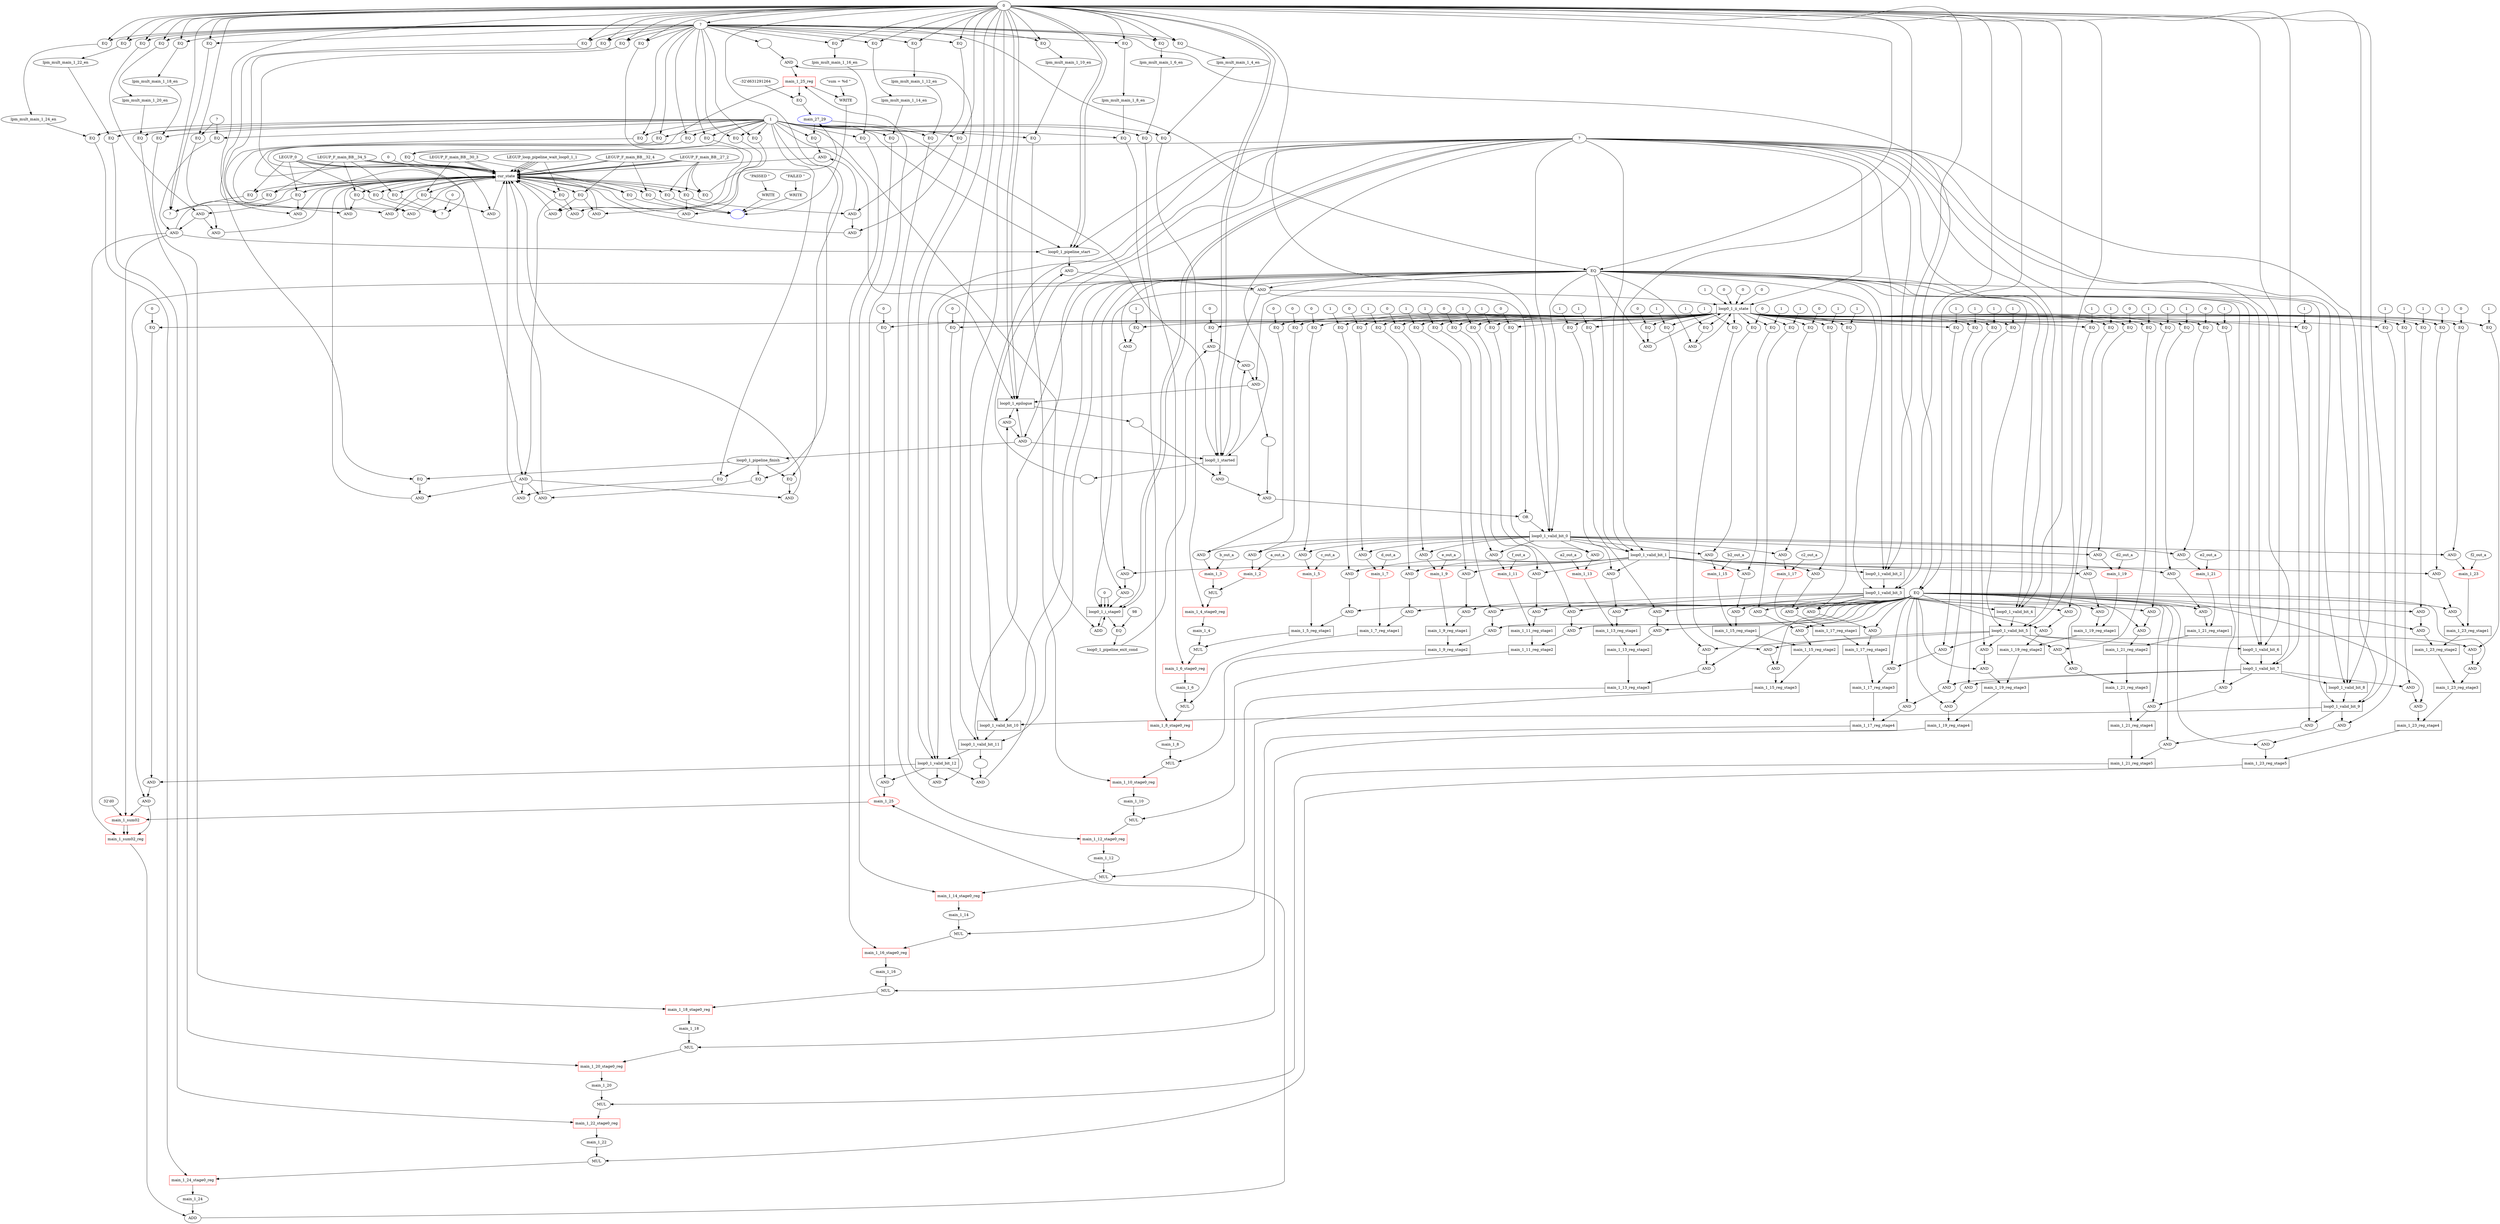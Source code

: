 //----------------------------------------------------------------------------//
// Generated by LegUp High-Level Synthesis Tool Version 4.0 (http://legup.org)
// Compiled: Mon Jun  4 15:32:40 2018
// University of Toronto
// For research and academic purposes only. Commercial use is prohibited.
// Please send bugs to: legup@eecg.toronto.edu
// Date: Wed Jan  2 16:43:16 2019
//----------------------------------------------------------------------------//

digraph {
Node0x3e6c9b0[label="?"];
Node0x3e6ce80[label="0"];
Node0x3e6ce80 -> Node0x3e6c9b0;
Node0x3e6d0a0[label="EQ"];
Node0x3e6d0a0 -> Node0x3e6c9b0;
Node0x3e6e4c0[label="EQ"];
Node0x3e6e4c0 -> Node0x3e6c9b0;
Node0x3eab120[label="EQ"];
Node0x3eab120 -> Node0x3e6c9b0;
Node0x3e6cc30[label="?"];
Node0x3eab410[label="0"];
Node0x3eab410 -> Node0x3e6cc30;
Node0x3e7de00[label="main_1_25_reg",shape=box,color=red];
Node0x3e7de00 -> Node0x3e6cc30;
Node0x3eab680[label="EQ"];
Node0x3eab680 -> Node0x3e6cc30;
Node0x3eab950[label="EQ"];
Node0x3eab950 -> Node0x3e6cc30;
Node0x3ef9030[label="",color=blue,color=blue,color=blue];
Node0x3ef9110[label="WRITE"];
Node0x3ef9110 -> Node0x3ef9030;
Node0x3ef95c0[label="WRITE"];
Node0x3ef95c0 -> Node0x3ef9030;
Node0x3ef99c0[label="WRITE"];
Node0x3ef99c0 -> Node0x3ef9030;
Node0x3ef9df0[label="EQ"];
Node0x3ef9df0 -> Node0x3ef9030;
Node0x3efa0d0[label="EQ"];
Node0x3efa0d0 -> Node0x3ef9030;
Node0x3efa3b0[label="EQ"];
Node0x3efa3b0 -> Node0x3ef9030;
Node0x3e6cb00[label="?"];
Node0x3e6cb00 -> Node0x3e6d0a0;
Node0x3e6ce80 -> Node0x3e6d0a0;
Node0x3e6e6d0[label="cur_state",shape=box];
Node0x3e6e6d0 -> Node0x3e6e4c0;
Node0x3e6e8d0[label="LEGUP_0"];
Node0x3e6e8d0 -> Node0x3e6e4c0;
Node0x3e6e6d0 -> Node0x3eab120;
Node0x3e6f590[label="LEGUP_F_main_BB__34_5"];
Node0x3e6f590 -> Node0x3eab120;
Node0x3e7e020[label="main_1_25",color=red];
Node0x3e7e020 -> Node0x3e7de00;
Node0x3ea70e0[label="AND"];
Node0x3ea70e0 -> Node0x3e7de00;
Node0x3e6e6d0 -> Node0x3eab680;
Node0x3e6e8d0 -> Node0x3eab680;
Node0x3e6e6d0 -> Node0x3eab950;
Node0x3e6f590 -> Node0x3eab950;
Node0x3ef9330[label="\"sum = %d \""];
Node0x3ef9330 -> Node0x3ef9110;
Node0x3e7de00 -> Node0x3ef9110;
Node0x3ef97c0[label="\"PASSED \""];
Node0x3ef97c0 -> Node0x3ef95c0;
Node0x3ef9bf0[label="\"FAILED \""];
Node0x3ef9bf0 -> Node0x3ef99c0;
Node0x3e6e6d0 -> Node0x3ef9df0;
Node0x3e6eda0[label="LEGUP_F_main_BB__27_2"];
Node0x3e6eda0 -> Node0x3ef9df0;
Node0x3e6e6d0 -> Node0x3efa0d0;
Node0x3e6eec0[label="LEGUP_F_main_BB__30_3"];
Node0x3e6eec0 -> Node0x3efa0d0;
Node0x3e6e6d0 -> Node0x3efa3b0;
Node0x3e6f340[label="LEGUP_F_main_BB__32_4"];
Node0x3e6f340 -> Node0x3efa3b0;
Node0x3e6ce80 -> Node0x3e6cb00;
Node0x3e6e8d0 -> Node0x3e6e6d0;
Node0x3e6eaf0[label="LEGUP_loop_pipeline_wait_loop0_1_1"];
Node0x3e6eaf0 -> Node0x3e6e6d0;
Node0x3e6e8d0 -> Node0x3e6e6d0;
Node0x3e6eaf0 -> Node0x3e6e6d0;
Node0x3e6eda0 -> Node0x3e6e6d0;
Node0x3e6eaf0 -> Node0x3e6e6d0;
Node0x3e6eda0 -> Node0x3e6e6d0;
Node0x3e6eaf0 -> Node0x3e6e6d0;
Node0x3e6eda0 -> Node0x3e6e6d0;
Node0x3e6eec0 -> Node0x3e6e6d0;
Node0x3e6f340 -> Node0x3e6e6d0;
Node0x3e6eec0 -> Node0x3e6e6d0;
Node0x3e6f590 -> Node0x3e6e6d0;
Node0x3e6f340 -> Node0x3e6e6d0;
Node0x3e6f590 -> Node0x3e6e6d0;
Node0x3e6f590 -> Node0x3e6e6d0;
Node0x3e6e8d0 -> Node0x3e6e6d0;
Node0x3e6f100[label="0"];
Node0x3e6f100 -> Node0x3e6e6d0;
Node0x3e6fb60[label="AND"];
Node0x3e6fb60 -> Node0x3e6e6d0;
Node0x3e704d0[label="AND"];
Node0x3e704d0 -> Node0x3e6e6d0;
Node0x3e70f60[label="AND"];
Node0x3e70f60 -> Node0x3e6e6d0;
Node0x3e71490[label="AND"];
Node0x3e71490 -> Node0x3e6e6d0;
Node0x3e71c30[label="AND"];
Node0x3e71c30 -> Node0x3e6e6d0;
Node0x3e7b960[label="AND"];
Node0x3e7b960 -> Node0x3e6e6d0;
Node0x3e7be90[label="AND"];
Node0x3e7be90 -> Node0x3e6e6d0;
Node0x3e7c3c0[label="AND"];
Node0x3e7c3c0 -> Node0x3e6e6d0;
Node0x3e7c8f0[label="AND"];
Node0x3e7c8f0 -> Node0x3e6e6d0;
Node0x3e7d090[label="AND"];
Node0x3e7d090 -> Node0x3e6e6d0;
Node0x3ea8160[label="AND"];
Node0x3ea8160 -> Node0x3e6e6d0;
Node0x3ea8690[label="AND"];
Node0x3ea8690 -> Node0x3e6e6d0;
Node0x3ea8e30[label="AND"];
Node0x3ea8e30 -> Node0x3e6e6d0;
Node0x3ea9360[label="AND"];
Node0x3ea9360 -> Node0x3e6e6d0;
Node0x3ea9b00[label="AND"];
Node0x3ea9b00 -> Node0x3e6e6d0;
Node0x3eaa140[label="AND"];
Node0x3eaa140 -> Node0x3e6e6d0;
Node0x3eaa8e0[label="AND"];
Node0x3eaa8e0 -> Node0x3e6e6d0;
Node0x3eaae10[label="EQ"];
Node0x3eaae10 -> Node0x3e6e6d0;
Node0x3e7e240[label="ADD"];
Node0x3e7e240 -> Node0x3e7e020;
Node0x3ea69e0[label="AND"];
Node0x3ea69e0 -> Node0x3e7e020;
Node0x3ea72e0[label=""];
Node0x3ea72e0 -> Node0x3ea70e0;
Node0x3ea7550[label="AND"];
Node0x3ea7550 -> Node0x3ea70e0;
Node0x3e6fd60[label="EQ"];
Node0x3e6fd60 -> Node0x3e6fb60;
Node0x3e70060[label="EQ"];
Node0x3e70060 -> Node0x3e6fb60;
Node0x3e706b0[label="AND"];
Node0x3e706b0 -> Node0x3e704d0;
Node0x3e70c20[label="EQ"];
Node0x3e70c20 -> Node0x3e704d0;
Node0x3e706b0 -> Node0x3e70f60;
Node0x3e711b0[label="EQ"];
Node0x3e711b0 -> Node0x3e70f60;
Node0x3e71670[label="EQ"];
Node0x3e71670 -> Node0x3e71490;
Node0x3e71970[label="EQ"];
Node0x3e71970 -> Node0x3e71490;
Node0x3e71e10[label="AND"];
Node0x3e71e10 -> Node0x3e71c30;
Node0x3e72380[label="EQ"];
Node0x3e72380 -> Node0x3e71c30;
Node0x3e71e10 -> Node0x3e7b960;
Node0x3e7bbb0[label="EQ"];
Node0x3e7bbb0 -> Node0x3e7b960;
Node0x3e71e10 -> Node0x3e7be90;
Node0x3e7c0e0[label="EQ"];
Node0x3e7c0e0 -> Node0x3e7be90;
Node0x3e71e10 -> Node0x3e7c3c0;
Node0x3e7c610[label="EQ"];
Node0x3e7c610 -> Node0x3e7c3c0;
Node0x3e7cad0[label="EQ"];
Node0x3e7cad0 -> Node0x3e7c8f0;
Node0x3e7cdd0[label="EQ"];
Node0x3e7cdd0 -> Node0x3e7c8f0;
Node0x3e7d270[label="AND"];
Node0x3e7d270 -> Node0x3e7d090;
Node0x3e7d7e0[label="EQ"];
Node0x3e7d7e0 -> Node0x3e7d090;
Node0x3e7d270 -> Node0x3ea8160;
Node0x3ea83b0[label="EQ"];
Node0x3ea83b0 -> Node0x3ea8160;
Node0x3ea8870[label="EQ"];
Node0x3ea8870 -> Node0x3ea8690;
Node0x3ea8b70[label="EQ"];
Node0x3ea8b70 -> Node0x3ea8690;
Node0x3ea8870 -> Node0x3ea8e30;
Node0x3ea9080[label="EQ"];
Node0x3ea9080 -> Node0x3ea8e30;
Node0x3ea9540[label="EQ"];
Node0x3ea9540 -> Node0x3ea9360;
Node0x3ea9840[label="EQ"];
Node0x3ea9840 -> Node0x3ea9360;
Node0x3ea9540 -> Node0x3ea9b00;
Node0x3ea9e60[label="EQ"];
Node0x3ea9e60 -> Node0x3ea9b00;
Node0x3eaa320[label="EQ"];
Node0x3eaa320 -> Node0x3eaa140;
Node0x3eaa620[label="EQ"];
Node0x3eaa620 -> Node0x3eaa140;
Node0x3eaa320 -> Node0x3eaa8e0;
Node0x3eaab30[label="EQ"];
Node0x3eaab30 -> Node0x3eaa8e0;
Node0x3e6c730[label="?"];
Node0x3e6c730 -> Node0x3eaae10;
Node0x3e702b0[label="1"];
Node0x3e702b0 -> Node0x3eaae10;
Node0x3e7e460[label="main_1_24"];
Node0x3e7e460 -> Node0x3e7e240;
Node0x3ea58c0[label="main_1_sum02_reg",shape=box,color=red,color=red];
Node0x3ea58c0 -> Node0x3e7e240;
Node0x3ea6c00[label="EQ"];
Node0x3ea6c00 -> Node0x3ea69e0;
Node0x3e7b580[label="loop0_1_valid_bit_12",shape=box];
Node0x3e7b580 -> Node0x3ea69e0;
Node0x3e6cb00 -> Node0x3ea72e0;
Node0x3ea7770[label="EQ"];
Node0x3ea7770 -> Node0x3ea7550;
Node0x3e7b580 -> Node0x3ea7550;
Node0x3e6e6d0 -> Node0x3e6fd60;
Node0x3e6e8d0 -> Node0x3e6fd60;
Node0x3e6cb00 -> Node0x3e70060;
Node0x3e702b0 -> Node0x3e70060;
Node0x3e6fd60 -> Node0x3e706b0;
Node0x3e70940[label="EQ"];
Node0x3e70940 -> Node0x3e706b0;
Node0x3e6c860[label="?"];
Node0x3e6c860 -> Node0x3e70c20;
Node0x3e702b0 -> Node0x3e70c20;
Node0x3e6c860 -> Node0x3e711b0;
Node0x3e6ce80 -> Node0x3e711b0;
Node0x3e6e6d0 -> Node0x3e71670;
Node0x3e6eaf0 -> Node0x3e71670;
Node0x3e6cb00 -> Node0x3e71970;
Node0x3e702b0 -> Node0x3e71970;
Node0x3e71670 -> Node0x3e71e10;
Node0x3e720a0[label="EQ"];
Node0x3e720a0 -> Node0x3e71e10;
Node0x3e72580[label="loop0_1_pipeline_finish"];
Node0x3e72580 -> Node0x3e72380;
Node0x3e702b0 -> Node0x3e72380;
Node0x3e72580 -> Node0x3e7bbb0;
Node0x3e6ce80 -> Node0x3e7bbb0;
Node0x3e72580 -> Node0x3e7c0e0;
Node0x3e702b0 -> Node0x3e7c0e0;
Node0x3e72580 -> Node0x3e7c610;
Node0x3e6ce80 -> Node0x3e7c610;
Node0x3e6e6d0 -> Node0x3e7cad0;
Node0x3e6eda0 -> Node0x3e7cad0;
Node0x3e6cb00 -> Node0x3e7cdd0;
Node0x3e702b0 -> Node0x3e7cdd0;
Node0x3e7cad0 -> Node0x3e7d270;
Node0x3e7d500[label="EQ"];
Node0x3e7d500 -> Node0x3e7d270;
Node0x3e7d9e0[label="main_27_29",color=blue];
Node0x3e7d9e0 -> Node0x3e7d7e0;
Node0x3e702b0 -> Node0x3e7d7e0;
Node0x3e7d9e0 -> Node0x3ea83b0;
Node0x3e6ce80 -> Node0x3ea83b0;
Node0x3e6e6d0 -> Node0x3ea8870;
Node0x3e6eec0 -> Node0x3ea8870;
Node0x3e6cb00 -> Node0x3ea8b70;
Node0x3e702b0 -> Node0x3ea8b70;
Node0x3e6cb00 -> Node0x3ea9080;
Node0x3e6ce80 -> Node0x3ea9080;
Node0x3e6e6d0 -> Node0x3ea9540;
Node0x3e6f340 -> Node0x3ea9540;
Node0x3e6cb00 -> Node0x3ea9840;
Node0x3e702b0 -> Node0x3ea9840;
Node0x3e6cb00 -> Node0x3ea9e60;
Node0x3e6ce80 -> Node0x3ea9e60;
Node0x3e6e6d0 -> Node0x3eaa320;
Node0x3e6f590 -> Node0x3eaa320;
Node0x3e6cb00 -> Node0x3eaa620;
Node0x3e702b0 -> Node0x3eaa620;
Node0x3e6cb00 -> Node0x3eaab30;
Node0x3e6ce80 -> Node0x3eaab30;
Node0x3e7e680[label="main_1_24_stage0_reg",shape=box,color=red];
Node0x3e7e680 -> Node0x3e7e460;
Node0x3ea5ac0[label="main_1_sum02",color=red,color=red];
Node0x3ea5ac0 -> Node0x3ea58c0;
Node0x3ea5ac0 -> Node0x3ea58c0;
Node0x3ea5f50[label="AND"];
Node0x3ea5f50 -> Node0x3ea58c0;
Node0x3e704d0 -> Node0x3ea58c0;
Node0x3e74a20[label="loop0_1_ii_state",shape=box];
Node0x3e74a20 -> Node0x3ea6c00;
Node0x3ea6e70[label="0"];
Node0x3ea6e70 -> Node0x3ea6c00;
Node0x3e795d0[label="loop0_1_valid_bit_11",shape=box];
Node0x3e795d0 -> Node0x3e7b580;
Node0x3e6ce80 -> Node0x3e7b580;
Node0x3e729a0[label="EQ"];
Node0x3e729a0 -> Node0x3e7b580;
Node0x3e6c730 -> Node0x3e7b580;
Node0x3e74a20 -> Node0x3ea7770;
Node0x3ea79e0[label="0"];
Node0x3ea79e0 -> Node0x3ea7770;
Node0x3e6cb00 -> Node0x3e70940;
Node0x3e6ce80 -> Node0x3e70940;
Node0x3e6cb00 -> Node0x3e720a0;
Node0x3e6ce80 -> Node0x3e720a0;
Node0x3e72780[label="AND"];
Node0x3e72780 -> Node0x3e72580;
Node0x3e6cb00 -> Node0x3e7d500;
Node0x3e6ce80 -> Node0x3e7d500;
Node0x3e7dbe0[label="EQ"];
Node0x3e7dbe0 -> Node0x3e7d9e0;
Node0x3ea7e50[label="EQ"];
Node0x3ea7e50 -> Node0x3e7d9e0;
Node0x3e7e8a0[label="MUL"];
Node0x3e7e8a0 -> Node0x3e7e680;
Node0x3ea5170[label="EQ"];
Node0x3ea5170 -> Node0x3e7e680;
Node0x3e7e020 -> Node0x3ea5ac0;
Node0x3ea5d30[label="32'd0"];
Node0x3ea5d30 -> Node0x3ea5ac0;
Node0x3ea5f50 -> Node0x3ea5ac0;
Node0x3e704d0 -> Node0x3ea5ac0;
Node0x3e729a0 -> Node0x3ea5f50;
Node0x3ea61b0[label="AND"];
Node0x3ea61b0 -> Node0x3ea5f50;
Node0x3e74c40[label="0"];
Node0x3e74c40 -> Node0x3e74a20;
Node0x3e74e60[label="0"];
Node0x3e74e60 -> Node0x3e74a20;
Node0x3e75080[label="1"];
Node0x3e75080 -> Node0x3e74a20;
Node0x3e75290[label="0"];
Node0x3e75290 -> Node0x3e74a20;
Node0x3e6c730 -> Node0x3e74a20;
Node0x3e73ab0[label="AND"];
Node0x3e73ab0 -> Node0x3e74a20;
Node0x3e75530[label="AND"];
Node0x3e75530 -> Node0x3e74a20;
Node0x3e75c30[label="AND"];
Node0x3e75c30 -> Node0x3e74a20;
Node0x3e797f0[label="loop0_1_valid_bit_10",shape=box];
Node0x3e797f0 -> Node0x3e795d0;
Node0x3e6ce80 -> Node0x3e795d0;
Node0x3e729a0 -> Node0x3e795d0;
Node0x3e6c730 -> Node0x3e795d0;
Node0x3e6cb00 -> Node0x3e729a0;
Node0x3e6ce80 -> Node0x3e729a0;
Node0x3e729a0 -> Node0x3e72780;
Node0x3e72ca0[label="AND"];
Node0x3e72ca0 -> Node0x3e72780;
Node0x3e7de00 -> Node0x3e7dbe0;
Node0x3ea7c50[label="-32'd631291264"];
Node0x3ea7c50 -> Node0x3e7dbe0;
Node0x3e6e6d0 -> Node0x3ea7e50;
Node0x3e6eda0 -> Node0x3ea7e50;
Node0x3e7eac0[label="main_1_22"];
Node0x3e7eac0 -> Node0x3e7e8a0;
Node0x3ea0d40[label="main_1_23_reg_stage5",shape=box];
Node0x3ea0d40 -> Node0x3e7e8a0;
Node0x3ea5370[label="lpm_mult_main_1_24_en"];
Node0x3ea5370 -> Node0x3ea5170;
Node0x3e702b0 -> Node0x3ea5170;
Node0x3ea63d0[label="EQ"];
Node0x3ea63d0 -> Node0x3ea61b0;
Node0x3e7b580 -> Node0x3ea61b0;
Node0x3e729a0 -> Node0x3e73ab0;
Node0x3e73d40[label="AND"];
Node0x3e73d40 -> Node0x3e73ab0;
Node0x3e729a0 -> Node0x3e75530;
Node0x3e757a0[label="EQ"];
Node0x3e757a0 -> Node0x3e75530;
Node0x3e729a0 -> Node0x3e75c30;
Node0x3e75e80[label="EQ"];
Node0x3e75e80 -> Node0x3e75c30;
Node0x3e79a10[label="loop0_1_valid_bit_9",shape=box];
Node0x3e79a10 -> Node0x3e797f0;
Node0x3e6ce80 -> Node0x3e797f0;
Node0x3e729a0 -> Node0x3e797f0;
Node0x3e6c730 -> Node0x3e797f0;
Node0x3e72ea0[label="loop0_1_epilogue",shape=box];
Node0x3e72ea0 -> Node0x3e72ca0;
Node0x3e791b0[label="AND"];
Node0x3e791b0 -> Node0x3e72ca0;
Node0x3e7ece0[label="main_1_22_stage0_reg",shape=box,color=red];
Node0x3e7ece0 -> Node0x3e7eac0;
Node0x3ea0f40[label="main_1_23_reg_stage4",shape=box];
Node0x3ea0f40 -> Node0x3ea0d40;
Node0x3ea4820[label="AND"];
Node0x3ea4820 -> Node0x3ea0d40;
Node0x3ea5570[label="EQ"];
Node0x3ea5570 -> Node0x3ea5370;
Node0x3e74a20 -> Node0x3ea63d0;
Node0x3ea6640[label="0"];
Node0x3ea6640 -> Node0x3ea63d0;
Node0x3e73f60[label="loop0_1_pipeline_start"];
Node0x3e73f60 -> Node0x3e73d40;
Node0x3e74340[label=""];
Node0x3e74340 -> Node0x3e73d40;
Node0x3e74a20 -> Node0x3e757a0;
Node0x3e75a10[label="0"];
Node0x3e75a10 -> Node0x3e757a0;
Node0x3e74a20 -> Node0x3e75e80;
Node0x3e760f0[label="1"];
Node0x3e760f0 -> Node0x3e75e80;
Node0x3e79c30[label="loop0_1_valid_bit_8",shape=box];
Node0x3e79c30 -> Node0x3e79a10;
Node0x3e6ce80 -> Node0x3e79a10;
Node0x3e729a0 -> Node0x3e79a10;
Node0x3e6c730 -> Node0x3e79a10;
Node0x3e6ce80 -> Node0x3e72ea0;
Node0x3e702b0 -> Node0x3e72ea0;
Node0x3e6ce80 -> Node0x3e72ea0;
Node0x3e6c730 -> Node0x3e72ea0;
Node0x3e73290[label="AND"];
Node0x3e73290 -> Node0x3e72ea0;
Node0x3e72780 -> Node0x3e72ea0;
Node0x3e793d0[label=""];
Node0x3e793d0 -> Node0x3e791b0;
Node0x3e7b580 -> Node0x3e791b0;
Node0x3e7ef00[label="MUL"];
Node0x3e7ef00 -> Node0x3e7ece0;
Node0x3ea05f0[label="EQ"];
Node0x3ea05f0 -> Node0x3e7ece0;
Node0x3ea1140[label="main_1_23_reg_stage3",shape=box];
Node0x3ea1140 -> Node0x3ea0f40;
Node0x3ea3ed0[label="AND"];
Node0x3ea3ed0 -> Node0x3ea0f40;
Node0x3e85730[label="EQ"];
Node0x3e85730 -> Node0x3ea4820;
Node0x3ea4a70[label="AND"];
Node0x3ea4a70 -> Node0x3ea4820;
Node0x3e6cb00 -> Node0x3ea5570;
Node0x3e6ce80 -> Node0x3ea5570;
Node0x3e6ce80 -> Node0x3e73f60;
Node0x3e6ce80 -> Node0x3e73f60;
Node0x3e702b0 -> Node0x3e73f60;
Node0x3e6c730 -> Node0x3e73f60;
Node0x3e704d0 -> Node0x3e73f60;
Node0x3e73740[label="loop0_1_started",shape=box];
Node0x3e73740 -> Node0x3e74340;
Node0x3e79e50[label="loop0_1_valid_bit_7",shape=box];
Node0x3e79e50 -> Node0x3e79c30;
Node0x3e6ce80 -> Node0x3e79c30;
Node0x3e729a0 -> Node0x3e79c30;
Node0x3e6c730 -> Node0x3e79c30;
Node0x3e729a0 -> Node0x3e73290;
Node0x3e73520[label="AND"];
Node0x3e73520 -> Node0x3e73290;
Node0x3e795d0 -> Node0x3e793d0;
Node0x3e7f120[label="main_1_20"];
Node0x3e7f120 -> Node0x3e7ef00;
Node0x3e9c1c0[label="main_1_21_reg_stage5",shape=box];
Node0x3e9c1c0 -> Node0x3e7ef00;
Node0x3ea07f0[label="lpm_mult_main_1_22_en"];
Node0x3ea07f0 -> Node0x3ea05f0;
Node0x3e702b0 -> Node0x3ea05f0;
Node0x3ea1360[label="main_1_23_reg_stage2",shape=box];
Node0x3ea1360 -> Node0x3ea1140;
Node0x3ea3580[label="AND"];
Node0x3ea3580 -> Node0x3ea1140;
Node0x3e85730 -> Node0x3ea3ed0;
Node0x3ea4120[label="AND"];
Node0x3ea4120 -> Node0x3ea3ed0;
Node0x3e6cb00 -> Node0x3e85730;
Node0x3e6ce80 -> Node0x3e85730;
Node0x3ea4c90[label="EQ"];
Node0x3ea4c90 -> Node0x3ea4a70;
Node0x3e79a10 -> Node0x3ea4a70;
Node0x3e6ce80 -> Node0x3e73740;
Node0x3e702b0 -> Node0x3e73740;
Node0x3e6ce80 -> Node0x3e73740;
Node0x3e6c730 -> Node0x3e73740;
Node0x3e73ab0 -> Node0x3e73740;
Node0x3e72780 -> Node0x3e73740;
Node0x3e7a070[label="loop0_1_valid_bit_6",shape=box];
Node0x3e7a070 -> Node0x3e79e50;
Node0x3e6ce80 -> Node0x3e79e50;
Node0x3e729a0 -> Node0x3e79e50;
Node0x3e6c730 -> Node0x3e79e50;
Node0x3e73740 -> Node0x3e73520;
Node0x3e74600[label="AND"];
Node0x3e74600 -> Node0x3e73520;
Node0x3e7f340[label="main_1_20_stage0_reg",shape=box,color=red];
Node0x3e7f340 -> Node0x3e7f120;
Node0x3e9c3c0[label="main_1_21_reg_stage4",shape=box];
Node0x3e9c3c0 -> Node0x3e9c1c0;
Node0x3e9fca0[label="AND"];
Node0x3e9fca0 -> Node0x3e9c1c0;
Node0x3ea09f0[label="EQ"];
Node0x3ea09f0 -> Node0x3ea07f0;
Node0x3ea1580[label="main_1_23_reg_stage1",shape=box];
Node0x3ea1580 -> Node0x3ea1360;
Node0x3ea2c30[label="AND"];
Node0x3ea2c30 -> Node0x3ea1360;
Node0x3e85730 -> Node0x3ea3580;
Node0x3ea37d0[label="AND"];
Node0x3ea37d0 -> Node0x3ea3580;
Node0x3ea4340[label="EQ"];
Node0x3ea4340 -> Node0x3ea4120;
Node0x3e79e50 -> Node0x3ea4120;
Node0x3e74a20 -> Node0x3ea4c90;
Node0x3ea4f00[label="1"];
Node0x3ea4f00 -> Node0x3ea4c90;
Node0x3e7a290[label="loop0_1_valid_bit_5",shape=box];
Node0x3e7a290 -> Node0x3e7a070;
Node0x3e6ce80 -> Node0x3e7a070;
Node0x3e729a0 -> Node0x3e7a070;
Node0x3e6c730 -> Node0x3e7a070;
Node0x3e74820[label="EQ"];
Node0x3e74820 -> Node0x3e74600;
Node0x3e76510[label="loop0_1_pipeline_exit_cond"];
Node0x3e76510 -> Node0x3e74600;
Node0x3e7f560[label="MUL"];
Node0x3e7f560 -> Node0x3e7f340;
Node0x3e9ba70[label="EQ"];
Node0x3e9ba70 -> Node0x3e7f340;
Node0x3e9c5c0[label="main_1_21_reg_stage3",shape=box];
Node0x3e9c5c0 -> Node0x3e9c3c0;
Node0x3e9f350[label="AND"];
Node0x3e9f350 -> Node0x3e9c3c0;
Node0x3e85730 -> Node0x3e9fca0;
Node0x3e9fef0[label="AND"];
Node0x3e9fef0 -> Node0x3e9fca0;
Node0x3e6cb00 -> Node0x3ea09f0;
Node0x3e6ce80 -> Node0x3ea09f0;
Node0x3ea17a0[label="main_1_23",color=red];
Node0x3ea17a0 -> Node0x3ea1580;
Node0x3ea22e0[label="AND"];
Node0x3ea22e0 -> Node0x3ea1580;
Node0x3e85730 -> Node0x3ea2c30;
Node0x3ea2e80[label="AND"];
Node0x3ea2e80 -> Node0x3ea2c30;
Node0x3ea39f0[label="EQ"];
Node0x3ea39f0 -> Node0x3ea37d0;
Node0x3e7a290 -> Node0x3ea37d0;
Node0x3e74a20 -> Node0x3ea4340;
Node0x3ea45b0[label="1"];
Node0x3ea45b0 -> Node0x3ea4340;
Node0x3e7a4b0[label="loop0_1_valid_bit_4",shape=box];
Node0x3e7a4b0 -> Node0x3e7a290;
Node0x3e6ce80 -> Node0x3e7a290;
Node0x3e729a0 -> Node0x3e7a290;
Node0x3e6c730 -> Node0x3e7a290;
Node0x3e74a20 -> Node0x3e74820;
Node0x3e76310[label="0"];
Node0x3e76310 -> Node0x3e74820;
Node0x3e76710[label="EQ"];
Node0x3e76710 -> Node0x3e76510;
Node0x3e7f780[label="main_1_18"];
Node0x3e7f780 -> Node0x3e7f560;
Node0x3e981b0[label="main_1_19_reg_stage4",shape=box];
Node0x3e981b0 -> Node0x3e7f560;
Node0x3e9bc70[label="lpm_mult_main_1_20_en"];
Node0x3e9bc70 -> Node0x3e9ba70;
Node0x3e702b0 -> Node0x3e9ba70;
Node0x3e9c7e0[label="main_1_21_reg_stage2",shape=box];
Node0x3e9c7e0 -> Node0x3e9c5c0;
Node0x3e9ea00[label="AND"];
Node0x3e9ea00 -> Node0x3e9c5c0;
Node0x3e85730 -> Node0x3e9f350;
Node0x3e9f5a0[label="AND"];
Node0x3e9f5a0 -> Node0x3e9f350;
Node0x3ea0110[label="EQ"];
Node0x3ea0110 -> Node0x3e9fef0;
Node0x3e79a10 -> Node0x3e9fef0;
Node0x3ea19c0[label="f2_out_a"];
Node0x3ea19c0 -> Node0x3ea17a0;
Node0x3ea1be0[label="AND"];
Node0x3ea1be0 -> Node0x3ea17a0;
Node0x3e85730 -> Node0x3ea22e0;
Node0x3ea2530[label="AND"];
Node0x3ea2530 -> Node0x3ea22e0;
Node0x3ea30a0[label="EQ"];
Node0x3ea30a0 -> Node0x3ea2e80;
Node0x3e7a6d0[label="loop0_1_valid_bit_3",shape=box];
Node0x3e7a6d0 -> Node0x3ea2e80;
Node0x3e74a20 -> Node0x3ea39f0;
Node0x3ea3c60[label="1"];
Node0x3ea3c60 -> Node0x3ea39f0;
Node0x3e7a6d0 -> Node0x3e7a4b0;
Node0x3e6ce80 -> Node0x3e7a4b0;
Node0x3e729a0 -> Node0x3e7a4b0;
Node0x3e6c730 -> Node0x3e7a4b0;
Node0x3e76910[label="loop0_1_i_stage0",shape=box];
Node0x3e76910 -> Node0x3e76710;
Node0x3e78f60[label="98"];
Node0x3e78f60 -> Node0x3e76710;
Node0x3e7f9a0[label="main_1_18_stage0_reg",shape=box,color=red];
Node0x3e7f9a0 -> Node0x3e7f780;
Node0x3e983b0[label="main_1_19_reg_stage3",shape=box];
Node0x3e983b0 -> Node0x3e981b0;
Node0x3e9b120[label="AND"];
Node0x3e9b120 -> Node0x3e981b0;
Node0x3e9be70[label="EQ"];
Node0x3e9be70 -> Node0x3e9bc70;
Node0x3e9ca00[label="main_1_21_reg_stage1",shape=box];
Node0x3e9ca00 -> Node0x3e9c7e0;
Node0x3e9e0b0[label="AND"];
Node0x3e9e0b0 -> Node0x3e9c7e0;
Node0x3e85730 -> Node0x3e9ea00;
Node0x3e9ec50[label="AND"];
Node0x3e9ec50 -> Node0x3e9ea00;
Node0x3e9f7c0[label="EQ"];
Node0x3e9f7c0 -> Node0x3e9f5a0;
Node0x3e79e50 -> Node0x3e9f5a0;
Node0x3e74a20 -> Node0x3ea0110;
Node0x3ea0380[label="1"];
Node0x3ea0380 -> Node0x3ea0110;
Node0x3ea1e00[label="EQ"];
Node0x3ea1e00 -> Node0x3ea1be0;
Node0x3e77f10[label="loop0_1_valid_bit_0",shape=box];
Node0x3e77f10 -> Node0x3ea1be0;
Node0x3ea2750[label="EQ"];
Node0x3ea2750 -> Node0x3ea2530;
Node0x3e77d10[label="loop0_1_valid_bit_1",shape=box];
Node0x3e77d10 -> Node0x3ea2530;
Node0x3e74a20 -> Node0x3ea30a0;
Node0x3ea3310[label="1"];
Node0x3ea3310 -> Node0x3ea30a0;
Node0x3e7a8f0[label="loop0_1_valid_bit_2",shape=box];
Node0x3e7a8f0 -> Node0x3e7a6d0;
Node0x3e6ce80 -> Node0x3e7a6d0;
Node0x3e729a0 -> Node0x3e7a6d0;
Node0x3e6c730 -> Node0x3e7a6d0;
Node0x3e76b30[label="0"];
Node0x3e76b30 -> Node0x3e76910;
Node0x3e76b30 -> Node0x3e76910;
Node0x3e76dc0[label="ADD"];
Node0x3e76dc0 -> Node0x3e76910;
Node0x3e76b30 -> Node0x3e76910;
Node0x3e6c730 -> Node0x3e76910;
Node0x3e73ab0 -> Node0x3e76910;
Node0x3e77180[label="AND"];
Node0x3e77180 -> Node0x3e76910;
Node0x3e6c730 -> Node0x3e76910;
Node0x3e7fbc0[label="MUL"];
Node0x3e7fbc0 -> Node0x3e7f9a0;
Node0x3e97a60[label="EQ"];
Node0x3e97a60 -> Node0x3e7f9a0;
Node0x3e985b0[label="main_1_19_reg_stage2",shape=box];
Node0x3e985b0 -> Node0x3e983b0;
Node0x3e9a7d0[label="AND"];
Node0x3e9a7d0 -> Node0x3e983b0;
Node0x3e85730 -> Node0x3e9b120;
Node0x3e9b370[label="AND"];
Node0x3e9b370 -> Node0x3e9b120;
Node0x3e6cb00 -> Node0x3e9be70;
Node0x3e6ce80 -> Node0x3e9be70;
Node0x3e9cc20[label="main_1_21",color=red];
Node0x3e9cc20 -> Node0x3e9ca00;
Node0x3e9d760[label="AND"];
Node0x3e9d760 -> Node0x3e9ca00;
Node0x3e85730 -> Node0x3e9e0b0;
Node0x3e9e300[label="AND"];
Node0x3e9e300 -> Node0x3e9e0b0;
Node0x3e9ee70[label="EQ"];
Node0x3e9ee70 -> Node0x3e9ec50;
Node0x3e7a290 -> Node0x3e9ec50;
Node0x3e74a20 -> Node0x3e9f7c0;
Node0x3e9fa30[label="1"];
Node0x3e9fa30 -> Node0x3e9f7c0;
Node0x3e74a20 -> Node0x3ea1e00;
Node0x3ea2070[label="0"];
Node0x3ea2070 -> Node0x3ea1e00;
Node0x3e78110[label="OR"];
Node0x3e78110 -> Node0x3e77f10;
Node0x3e6ce80 -> Node0x3e77f10;
Node0x3e729a0 -> Node0x3e77f10;
Node0x3e6c730 -> Node0x3e77f10;
Node0x3e74a20 -> Node0x3ea2750;
Node0x3ea29c0[label="1"];
Node0x3ea29c0 -> Node0x3ea2750;
Node0x3e77f10 -> Node0x3e77d10;
Node0x3e6ce80 -> Node0x3e77d10;
Node0x3e729a0 -> Node0x3e77d10;
Node0x3e6c730 -> Node0x3e77d10;
Node0x3e77d10 -> Node0x3e7a8f0;
Node0x3e6ce80 -> Node0x3e7a8f0;
Node0x3e729a0 -> Node0x3e7a8f0;
Node0x3e6c730 -> Node0x3e7a8f0;
Node0x3e76910 -> Node0x3e76dc0;
Node0x3e702b0 -> Node0x3e76dc0;
Node0x3e729a0 -> Node0x3e77180;
Node0x3e773f0[label="AND"];
Node0x3e773f0 -> Node0x3e77180;
Node0x3e7fde0[label="main_1_16"];
Node0x3e7fde0 -> Node0x3e7fbc0;
Node0x3e941a0[label="main_1_17_reg_stage4",shape=box];
Node0x3e941a0 -> Node0x3e7fbc0;
Node0x3e97c60[label="lpm_mult_main_1_18_en"];
Node0x3e97c60 -> Node0x3e97a60;
Node0x3e702b0 -> Node0x3e97a60;
Node0x3e987d0[label="main_1_19_reg_stage1",shape=box];
Node0x3e987d0 -> Node0x3e985b0;
Node0x3e99e80[label="AND"];
Node0x3e99e80 -> Node0x3e985b0;
Node0x3e85730 -> Node0x3e9a7d0;
Node0x3e9aa20[label="AND"];
Node0x3e9aa20 -> Node0x3e9a7d0;
Node0x3e9b590[label="EQ"];
Node0x3e9b590 -> Node0x3e9b370;
Node0x3e79e50 -> Node0x3e9b370;
Node0x3e9ce40[label="e2_out_a"];
Node0x3e9ce40 -> Node0x3e9cc20;
Node0x3e9d060[label="AND"];
Node0x3e9d060 -> Node0x3e9cc20;
Node0x3e85730 -> Node0x3e9d760;
Node0x3e9d9b0[label="AND"];
Node0x3e9d9b0 -> Node0x3e9d760;
Node0x3e9e520[label="EQ"];
Node0x3e9e520 -> Node0x3e9e300;
Node0x3e7a6d0 -> Node0x3e9e300;
Node0x3e74a20 -> Node0x3e9ee70;
Node0x3e9f0e0[label="1"];
Node0x3e9f0e0 -> Node0x3e9ee70;
Node0x3e73ab0 -> Node0x3e78110;
Node0x3e783a0[label="AND"];
Node0x3e783a0 -> Node0x3e78110;
Node0x3e77610[label="AND"];
Node0x3e77610 -> Node0x3e773f0;
Node0x3e77d10 -> Node0x3e773f0;
Node0x3e80000[label="main_1_16_stage0_reg",shape=box,color=red];
Node0x3e80000 -> Node0x3e7fde0;
Node0x3e943a0[label="main_1_17_reg_stage3",shape=box];
Node0x3e943a0 -> Node0x3e941a0;
Node0x3e97110[label="AND"];
Node0x3e97110 -> Node0x3e941a0;
Node0x3e97e60[label="EQ"];
Node0x3e97e60 -> Node0x3e97c60;
Node0x3e989f0[label="main_1_19",color=red];
Node0x3e989f0 -> Node0x3e987d0;
Node0x3e99530[label="AND"];
Node0x3e99530 -> Node0x3e987d0;
Node0x3e85730 -> Node0x3e99e80;
Node0x3e9a0d0[label="AND"];
Node0x3e9a0d0 -> Node0x3e99e80;
Node0x3e9ac40[label="EQ"];
Node0x3e9ac40 -> Node0x3e9aa20;
Node0x3e7a290 -> Node0x3e9aa20;
Node0x3e74a20 -> Node0x3e9b590;
Node0x3e9b800[label="1"];
Node0x3e9b800 -> Node0x3e9b590;
Node0x3e9d280[label="EQ"];
Node0x3e9d280 -> Node0x3e9d060;
Node0x3e77f10 -> Node0x3e9d060;
Node0x3e9dbd0[label="EQ"];
Node0x3e9dbd0 -> Node0x3e9d9b0;
Node0x3e77d10 -> Node0x3e9d9b0;
Node0x3e74a20 -> Node0x3e9e520;
Node0x3e9e790[label="1"];
Node0x3e9e790 -> Node0x3e9e520;
Node0x3e785c0[label="AND"];
Node0x3e785c0 -> Node0x3e783a0;
Node0x3e78aa0[label=""];
Node0x3e78aa0 -> Node0x3e783a0;
Node0x3e729a0 -> Node0x3e77610;
Node0x3e77880[label="EQ"];
Node0x3e77880 -> Node0x3e77610;
Node0x3e80220[label="MUL"];
Node0x3e80220 -> Node0x3e80000;
Node0x3e93a50[label="EQ"];
Node0x3e93a50 -> Node0x3e80000;
Node0x3e945a0[label="main_1_17_reg_stage2",shape=box];
Node0x3e945a0 -> Node0x3e943a0;
Node0x3e967c0[label="AND"];
Node0x3e967c0 -> Node0x3e943a0;
Node0x3e85730 -> Node0x3e97110;
Node0x3e97360[label="AND"];
Node0x3e97360 -> Node0x3e97110;
Node0x3e6cb00 -> Node0x3e97e60;
Node0x3e6ce80 -> Node0x3e97e60;
Node0x3e98c10[label="d2_out_a"];
Node0x3e98c10 -> Node0x3e989f0;
Node0x3e98e30[label="AND"];
Node0x3e98e30 -> Node0x3e989f0;
Node0x3e85730 -> Node0x3e99530;
Node0x3e99780[label="AND"];
Node0x3e99780 -> Node0x3e99530;
Node0x3e9a2f0[label="EQ"];
Node0x3e9a2f0 -> Node0x3e9a0d0;
Node0x3e7a6d0 -> Node0x3e9a0d0;
Node0x3e74a20 -> Node0x3e9ac40;
Node0x3e9aeb0[label="1"];
Node0x3e9aeb0 -> Node0x3e9ac40;
Node0x3e74a20 -> Node0x3e9d280;
Node0x3e9d4f0[label="0"];
Node0x3e9d4f0 -> Node0x3e9d280;
Node0x3e74a20 -> Node0x3e9dbd0;
Node0x3e9de40[label="1"];
Node0x3e9de40 -> Node0x3e9dbd0;
Node0x3e73740 -> Node0x3e785c0;
Node0x3e78830[label=""];
Node0x3e78830 -> Node0x3e785c0;
Node0x3e73290 -> Node0x3e78aa0;
Node0x3e74a20 -> Node0x3e77880;
Node0x3e77af0[label="1"];
Node0x3e77af0 -> Node0x3e77880;
Node0x3e80440[label="main_1_14"];
Node0x3e80440 -> Node0x3e80220;
Node0x3e90d00[label="main_1_15_reg_stage3",shape=box];
Node0x3e90d00 -> Node0x3e80220;
Node0x3e93c50[label="lpm_mult_main_1_16_en"];
Node0x3e93c50 -> Node0x3e93a50;
Node0x3e702b0 -> Node0x3e93a50;
Node0x3e947c0[label="main_1_17_reg_stage1",shape=box];
Node0x3e947c0 -> Node0x3e945a0;
Node0x3e95e70[label="AND"];
Node0x3e95e70 -> Node0x3e945a0;
Node0x3e85730 -> Node0x3e967c0;
Node0x3e96a10[label="AND"];
Node0x3e96a10 -> Node0x3e967c0;
Node0x3e97580[label="EQ"];
Node0x3e97580 -> Node0x3e97360;
Node0x3e79e50 -> Node0x3e97360;
Node0x3e99050[label="EQ"];
Node0x3e99050 -> Node0x3e98e30;
Node0x3e77f10 -> Node0x3e98e30;
Node0x3e999a0[label="EQ"];
Node0x3e999a0 -> Node0x3e99780;
Node0x3e77d10 -> Node0x3e99780;
Node0x3e74a20 -> Node0x3e9a2f0;
Node0x3e9a560[label="1"];
Node0x3e9a560 -> Node0x3e9a2f0;
Node0x3e72ea0 -> Node0x3e78830;
Node0x3e80660[label="main_1_14_stage0_reg",shape=box,color=red];
Node0x3e80660 -> Node0x3e80440;
Node0x3e90f00[label="main_1_15_reg_stage2",shape=box];
Node0x3e90f00 -> Node0x3e90d00;
Node0x3e93100[label="AND"];
Node0x3e93100 -> Node0x3e90d00;
Node0x3e93e50[label="EQ"];
Node0x3e93e50 -> Node0x3e93c50;
Node0x3e949e0[label="main_1_17",color=red];
Node0x3e949e0 -> Node0x3e947c0;
Node0x3e95520[label="AND"];
Node0x3e95520 -> Node0x3e947c0;
Node0x3e85730 -> Node0x3e95e70;
Node0x3e960c0[label="AND"];
Node0x3e960c0 -> Node0x3e95e70;
Node0x3e96c30[label="EQ"];
Node0x3e96c30 -> Node0x3e96a10;
Node0x3e7a290 -> Node0x3e96a10;
Node0x3e74a20 -> Node0x3e97580;
Node0x3e977f0[label="1"];
Node0x3e977f0 -> Node0x3e97580;
Node0x3e74a20 -> Node0x3e99050;
Node0x3e992c0[label="0"];
Node0x3e992c0 -> Node0x3e99050;
Node0x3e74a20 -> Node0x3e999a0;
Node0x3e99c10[label="1"];
Node0x3e99c10 -> Node0x3e999a0;
Node0x3e80880[label="MUL"];
Node0x3e80880 -> Node0x3e80660;
Node0x3e905b0[label="EQ"];
Node0x3e905b0 -> Node0x3e80660;
Node0x3e91100[label="main_1_15_reg_stage1",shape=box];
Node0x3e91100 -> Node0x3e90f00;
Node0x3e927b0[label="AND"];
Node0x3e927b0 -> Node0x3e90f00;
Node0x3e85730 -> Node0x3e93100;
Node0x3e93350[label="AND"];
Node0x3e93350 -> Node0x3e93100;
Node0x3e6cb00 -> Node0x3e93e50;
Node0x3e6ce80 -> Node0x3e93e50;
Node0x3e94c00[label="c2_out_a"];
Node0x3e94c00 -> Node0x3e949e0;
Node0x3e94e20[label="AND"];
Node0x3e94e20 -> Node0x3e949e0;
Node0x3e85730 -> Node0x3e95520;
Node0x3e95770[label="AND"];
Node0x3e95770 -> Node0x3e95520;
Node0x3e962e0[label="EQ"];
Node0x3e962e0 -> Node0x3e960c0;
Node0x3e7a6d0 -> Node0x3e960c0;
Node0x3e74a20 -> Node0x3e96c30;
Node0x3e96ea0[label="1"];
Node0x3e96ea0 -> Node0x3e96c30;
Node0x3e80aa0[label="main_1_12"];
Node0x3e80aa0 -> Node0x3e80880;
Node0x3e8d860[label="main_1_13_reg_stage3",shape=box];
Node0x3e8d860 -> Node0x3e80880;
Node0x3e907b0[label="lpm_mult_main_1_14_en"];
Node0x3e907b0 -> Node0x3e905b0;
Node0x3e702b0 -> Node0x3e905b0;
Node0x3e91320[label="main_1_15",color=red];
Node0x3e91320 -> Node0x3e91100;
Node0x3e91e60[label="AND"];
Node0x3e91e60 -> Node0x3e91100;
Node0x3e85730 -> Node0x3e927b0;
Node0x3e92a00[label="AND"];
Node0x3e92a00 -> Node0x3e927b0;
Node0x3e93570[label="EQ"];
Node0x3e93570 -> Node0x3e93350;
Node0x3e7a290 -> Node0x3e93350;
Node0x3e95040[label="EQ"];
Node0x3e95040 -> Node0x3e94e20;
Node0x3e77f10 -> Node0x3e94e20;
Node0x3e95990[label="EQ"];
Node0x3e95990 -> Node0x3e95770;
Node0x3e77d10 -> Node0x3e95770;
Node0x3e74a20 -> Node0x3e962e0;
Node0x3e96550[label="1"];
Node0x3e96550 -> Node0x3e962e0;
Node0x3e80cc0[label="main_1_12_stage0_reg",shape=box,color=red];
Node0x3e80cc0 -> Node0x3e80aa0;
Node0x3e8da60[label="main_1_13_reg_stage2",shape=box];
Node0x3e8da60 -> Node0x3e8d860;
Node0x3e8fc60[label="AND"];
Node0x3e8fc60 -> Node0x3e8d860;
Node0x3e909b0[label="EQ"];
Node0x3e909b0 -> Node0x3e907b0;
Node0x3e91540[label="b2_out_a"];
Node0x3e91540 -> Node0x3e91320;
Node0x3e91760[label="AND"];
Node0x3e91760 -> Node0x3e91320;
Node0x3e85730 -> Node0x3e91e60;
Node0x3e920b0[label="AND"];
Node0x3e920b0 -> Node0x3e91e60;
Node0x3e92c20[label="EQ"];
Node0x3e92c20 -> Node0x3e92a00;
Node0x3e7a6d0 -> Node0x3e92a00;
Node0x3e74a20 -> Node0x3e93570;
Node0x3e937e0[label="1"];
Node0x3e937e0 -> Node0x3e93570;
Node0x3e74a20 -> Node0x3e95040;
Node0x3e952b0[label="0"];
Node0x3e952b0 -> Node0x3e95040;
Node0x3e74a20 -> Node0x3e95990;
Node0x3e95c00[label="1"];
Node0x3e95c00 -> Node0x3e95990;
Node0x3e80ee0[label="MUL"];
Node0x3e80ee0 -> Node0x3e80cc0;
Node0x3e8d110[label="EQ"];
Node0x3e8d110 -> Node0x3e80cc0;
Node0x3e8dc60[label="main_1_13_reg_stage1",shape=box];
Node0x3e8dc60 -> Node0x3e8da60;
Node0x3e8f310[label="AND"];
Node0x3e8f310 -> Node0x3e8da60;
Node0x3e85730 -> Node0x3e8fc60;
Node0x3e8feb0[label="AND"];
Node0x3e8feb0 -> Node0x3e8fc60;
Node0x3e6cb00 -> Node0x3e909b0;
Node0x3e6ce80 -> Node0x3e909b0;
Node0x3e91980[label="EQ"];
Node0x3e91980 -> Node0x3e91760;
Node0x3e77f10 -> Node0x3e91760;
Node0x3e922d0[label="EQ"];
Node0x3e922d0 -> Node0x3e920b0;
Node0x3e77d10 -> Node0x3e920b0;
Node0x3e74a20 -> Node0x3e92c20;
Node0x3e92e90[label="1"];
Node0x3e92e90 -> Node0x3e92c20;
Node0x3e81100[label="main_1_10"];
Node0x3e81100 -> Node0x3e80ee0;
Node0x3e8af30[label="main_1_11_reg_stage2",shape=box];
Node0x3e8af30 -> Node0x3e80ee0;
Node0x3e8d310[label="lpm_mult_main_1_12_en"];
Node0x3e8d310 -> Node0x3e8d110;
Node0x3e702b0 -> Node0x3e8d110;
Node0x3e8de80[label="main_1_13",color=red];
Node0x3e8de80 -> Node0x3e8dc60;
Node0x3e8e9c0[label="AND"];
Node0x3e8e9c0 -> Node0x3e8dc60;
Node0x3e85730 -> Node0x3e8f310;
Node0x3e8f560[label="AND"];
Node0x3e8f560 -> Node0x3e8f310;
Node0x3e900d0[label="EQ"];
Node0x3e900d0 -> Node0x3e8feb0;
Node0x3e7a290 -> Node0x3e8feb0;
Node0x3e74a20 -> Node0x3e91980;
Node0x3e91bf0[label="0"];
Node0x3e91bf0 -> Node0x3e91980;
Node0x3e74a20 -> Node0x3e922d0;
Node0x3e92540[label="1"];
Node0x3e92540 -> Node0x3e922d0;
Node0x3e81320[label="main_1_10_stage0_reg",shape=box,color=red];
Node0x3e81320 -> Node0x3e81100;
Node0x3e8b130[label="main_1_11_reg_stage1",shape=box];
Node0x3e8b130 -> Node0x3e8af30;
Node0x3e8c7c0[label="AND"];
Node0x3e8c7c0 -> Node0x3e8af30;
Node0x3e8d510[label="EQ"];
Node0x3e8d510 -> Node0x3e8d310;
Node0x3e8e0a0[label="a2_out_a"];
Node0x3e8e0a0 -> Node0x3e8de80;
Node0x3e8e2c0[label="AND"];
Node0x3e8e2c0 -> Node0x3e8de80;
Node0x3e85730 -> Node0x3e8e9c0;
Node0x3e8ec10[label="AND"];
Node0x3e8ec10 -> Node0x3e8e9c0;
Node0x3e8f780[label="EQ"];
Node0x3e8f780 -> Node0x3e8f560;
Node0x3e7a6d0 -> Node0x3e8f560;
Node0x3e74a20 -> Node0x3e900d0;
Node0x3e90340[label="1"];
Node0x3e90340 -> Node0x3e900d0;
Node0x3e81540[label="MUL"];
Node0x3e81540 -> Node0x3e81320;
Node0x3e8a7e0[label="EQ"];
Node0x3e8a7e0 -> Node0x3e81320;
Node0x3e8b330[label="main_1_11",color=red];
Node0x3e8b330 -> Node0x3e8b130;
Node0x3e8be70[label="AND"];
Node0x3e8be70 -> Node0x3e8b130;
Node0x3e85730 -> Node0x3e8c7c0;
Node0x3e8ca10[label="AND"];
Node0x3e8ca10 -> Node0x3e8c7c0;
Node0x3e6cb00 -> Node0x3e8d510;
Node0x3e6ce80 -> Node0x3e8d510;
Node0x3e8e4e0[label="EQ"];
Node0x3e8e4e0 -> Node0x3e8e2c0;
Node0x3e77f10 -> Node0x3e8e2c0;
Node0x3e8ee30[label="EQ"];
Node0x3e8ee30 -> Node0x3e8ec10;
Node0x3e77d10 -> Node0x3e8ec10;
Node0x3e74a20 -> Node0x3e8f780;
Node0x3e8f9f0[label="1"];
Node0x3e8f9f0 -> Node0x3e8f780;
Node0x3e81760[label="main_1_8"];
Node0x3e81760 -> Node0x3e81540;
Node0x3e88600[label="main_1_9_reg_stage2",shape=box];
Node0x3e88600 -> Node0x3e81540;
Node0x3e8a9e0[label="lpm_mult_main_1_10_en"];
Node0x3e8a9e0 -> Node0x3e8a7e0;
Node0x3e702b0 -> Node0x3e8a7e0;
Node0x3e8b550[label="f_out_a"];
Node0x3e8b550 -> Node0x3e8b330;
Node0x3e8b770[label="AND"];
Node0x3e8b770 -> Node0x3e8b330;
Node0x3e85730 -> Node0x3e8be70;
Node0x3e8c0c0[label="AND"];
Node0x3e8c0c0 -> Node0x3e8be70;
Node0x3e8cc30[label="EQ"];
Node0x3e8cc30 -> Node0x3e8ca10;
Node0x3e7a6d0 -> Node0x3e8ca10;
Node0x3e74a20 -> Node0x3e8e4e0;
Node0x3e8e750[label="0"];
Node0x3e8e750 -> Node0x3e8e4e0;
Node0x3e74a20 -> Node0x3e8ee30;
Node0x3e8f0a0[label="1"];
Node0x3e8f0a0 -> Node0x3e8ee30;
Node0x3e81980[label="main_1_8_stage0_reg",shape=box,color=red];
Node0x3e81980 -> Node0x3e81760;
Node0x3e88800[label="main_1_9_reg_stage1",shape=box];
Node0x3e88800 -> Node0x3e88600;
Node0x3e89e90[label="AND"];
Node0x3e89e90 -> Node0x3e88600;
Node0x3e8abe0[label="EQ"];
Node0x3e8abe0 -> Node0x3e8a9e0;
Node0x3e8b990[label="EQ"];
Node0x3e8b990 -> Node0x3e8b770;
Node0x3e77f10 -> Node0x3e8b770;
Node0x3e8c2e0[label="EQ"];
Node0x3e8c2e0 -> Node0x3e8c0c0;
Node0x3e77d10 -> Node0x3e8c0c0;
Node0x3e74a20 -> Node0x3e8cc30;
Node0x3e8cea0[label="1"];
Node0x3e8cea0 -> Node0x3e8cc30;
Node0x3e81ba0[label="MUL"];
Node0x3e81ba0 -> Node0x3e81980;
Node0x3e87eb0[label="EQ"];
Node0x3e87eb0 -> Node0x3e81980;
Node0x3e88a00[label="main_1_9",color=red];
Node0x3e88a00 -> Node0x3e88800;
Node0x3e89540[label="AND"];
Node0x3e89540 -> Node0x3e88800;
Node0x3e85730 -> Node0x3e89e90;
Node0x3e8a0e0[label="AND"];
Node0x3e8a0e0 -> Node0x3e89e90;
Node0x3e6cb00 -> Node0x3e8abe0;
Node0x3e6ce80 -> Node0x3e8abe0;
Node0x3e74a20 -> Node0x3e8b990;
Node0x3e8bc00[label="0"];
Node0x3e8bc00 -> Node0x3e8b990;
Node0x3e74a20 -> Node0x3e8c2e0;
Node0x3e8c550[label="1"];
Node0x3e8c550 -> Node0x3e8c2e0;
Node0x3e81dc0[label="main_1_6"];
Node0x3e81dc0 -> Node0x3e81ba0;
Node0x3e86840[label="main_1_7_reg_stage1",shape=box];
Node0x3e86840 -> Node0x3e81ba0;
Node0x3e880b0[label="lpm_mult_main_1_8_en"];
Node0x3e880b0 -> Node0x3e87eb0;
Node0x3e702b0 -> Node0x3e87eb0;
Node0x3e88c20[label="e_out_a"];
Node0x3e88c20 -> Node0x3e88a00;
Node0x3e88e40[label="AND"];
Node0x3e88e40 -> Node0x3e88a00;
Node0x3e85730 -> Node0x3e89540;
Node0x3e89790[label="AND"];
Node0x3e89790 -> Node0x3e89540;
Node0x3e8a300[label="EQ"];
Node0x3e8a300 -> Node0x3e8a0e0;
Node0x3e7a6d0 -> Node0x3e8a0e0;
Node0x3e81fe0[label="main_1_6_stage0_reg",shape=box,color=red];
Node0x3e81fe0 -> Node0x3e81dc0;
Node0x3e86a40[label="main_1_7",color=red];
Node0x3e86a40 -> Node0x3e86840;
Node0x3e87560[label="AND"];
Node0x3e87560 -> Node0x3e86840;
Node0x3e882b0[label="EQ"];
Node0x3e882b0 -> Node0x3e880b0;
Node0x3e89060[label="EQ"];
Node0x3e89060 -> Node0x3e88e40;
Node0x3e77f10 -> Node0x3e88e40;
Node0x3e899b0[label="EQ"];
Node0x3e899b0 -> Node0x3e89790;
Node0x3e77d10 -> Node0x3e89790;
Node0x3e74a20 -> Node0x3e8a300;
Node0x3e8a570[label="1"];
Node0x3e8a570 -> Node0x3e8a300;
Node0x3e82200[label="MUL"];
Node0x3e82200 -> Node0x3e81fe0;
Node0x3e860f0[label="EQ"];
Node0x3e860f0 -> Node0x3e81fe0;
Node0x3e86c40[label="d_out_a"];
Node0x3e86c40 -> Node0x3e86a40;
Node0x3e86e60[label="AND"];
Node0x3e86e60 -> Node0x3e86a40;
Node0x3e85730 -> Node0x3e87560;
Node0x3e877b0[label="AND"];
Node0x3e877b0 -> Node0x3e87560;
Node0x3e6cb00 -> Node0x3e882b0;
Node0x3e6ce80 -> Node0x3e882b0;
Node0x3e74a20 -> Node0x3e89060;
Node0x3e892d0[label="0"];
Node0x3e892d0 -> Node0x3e89060;
Node0x3e74a20 -> Node0x3e899b0;
Node0x3e89c20[label="1"];
Node0x3e89c20 -> Node0x3e899b0;
Node0x3e82420[label="main_1_4"];
Node0x3e82420 -> Node0x3e82200;
Node0x3e84810[label="main_1_5_reg_stage1",shape=box];
Node0x3e84810 -> Node0x3e82200;
Node0x3e862f0[label="lpm_mult_main_1_6_en"];
Node0x3e862f0 -> Node0x3e860f0;
Node0x3e702b0 -> Node0x3e860f0;
Node0x3e87080[label="EQ"];
Node0x3e87080 -> Node0x3e86e60;
Node0x3e77f10 -> Node0x3e86e60;
Node0x3e879d0[label="EQ"];
Node0x3e879d0 -> Node0x3e877b0;
Node0x3e77d10 -> Node0x3e877b0;
Node0x3e82640[label="main_1_4_stage0_reg",shape=box,color=red];
Node0x3e82640 -> Node0x3e82420;
Node0x3e84a10[label="main_1_5",color=red];
Node0x3e84a10 -> Node0x3e84810;
Node0x3e85530[label="AND"];
Node0x3e85530 -> Node0x3e84810;
Node0x3e864f0[label="EQ"];
Node0x3e864f0 -> Node0x3e862f0;
Node0x3e74a20 -> Node0x3e87080;
Node0x3e872f0[label="0"];
Node0x3e872f0 -> Node0x3e87080;
Node0x3e74a20 -> Node0x3e879d0;
Node0x3e87c40[label="1"];
Node0x3e87c40 -> Node0x3e879d0;
Node0x3e82860[label="MUL"];
Node0x3e82860 -> Node0x3e82640;
Node0x3e840c0[label="EQ"];
Node0x3e840c0 -> Node0x3e82640;
Node0x3e84c10[label="c_out_a"];
Node0x3e84c10 -> Node0x3e84a10;
Node0x3e84e30[label="AND"];
Node0x3e84e30 -> Node0x3e84a10;
Node0x3e85730 -> Node0x3e85530;
Node0x3e85a10[label="AND"];
Node0x3e85a10 -> Node0x3e85530;
Node0x3e6cb00 -> Node0x3e864f0;
Node0x3e6ce80 -> Node0x3e864f0;
Node0x3e82a80[label="main_1_3",color=red];
Node0x3e82a80 -> Node0x3e82860;
Node0x3e835c0[label="main_1_2",color=red];
Node0x3e835c0 -> Node0x3e82860;
Node0x3e842c0[label="lpm_mult_main_1_4_en"];
Node0x3e842c0 -> Node0x3e840c0;
Node0x3e702b0 -> Node0x3e840c0;
Node0x3e85050[label="EQ"];
Node0x3e85050 -> Node0x3e84e30;
Node0x3e77f10 -> Node0x3e84e30;
Node0x3e85c10[label="EQ"];
Node0x3e85c10 -> Node0x3e85a10;
Node0x3e77d10 -> Node0x3e85a10;
Node0x3e82ca0[label="b_out_a"];
Node0x3e82ca0 -> Node0x3e82a80;
Node0x3e82ec0[label="AND"];
Node0x3e82ec0 -> Node0x3e82a80;
Node0x3e837c0[label="a_out_a"];
Node0x3e837c0 -> Node0x3e835c0;
Node0x3e839c0[label="AND"];
Node0x3e839c0 -> Node0x3e835c0;
Node0x3e844c0[label="EQ"];
Node0x3e844c0 -> Node0x3e842c0;
Node0x3e74a20 -> Node0x3e85050;
Node0x3e852c0[label="0"];
Node0x3e852c0 -> Node0x3e85050;
Node0x3e74a20 -> Node0x3e85c10;
Node0x3e85e80[label="1"];
Node0x3e85e80 -> Node0x3e85c10;
Node0x3e830e0[label="EQ"];
Node0x3e830e0 -> Node0x3e82ec0;
Node0x3e77f10 -> Node0x3e82ec0;
Node0x3e83be0[label="EQ"];
Node0x3e83be0 -> Node0x3e839c0;
Node0x3e77f10 -> Node0x3e839c0;
Node0x3e6cb00 -> Node0x3e844c0;
Node0x3e6ce80 -> Node0x3e844c0;
Node0x3e74a20 -> Node0x3e830e0;
Node0x3e83350[label="0"];
Node0x3e83350 -> Node0x3e830e0;
Node0x3e74a20 -> Node0x3e83be0;
Node0x3e83e50[label="0"];
Node0x3e83e50 -> Node0x3e83be0;
}
